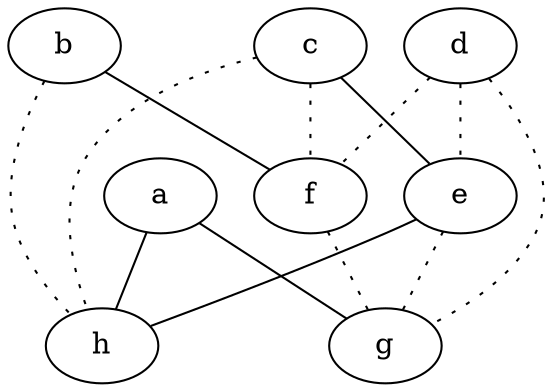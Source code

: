 graph {
a -- g;
a -- h;
b -- f;
b -- h [style=dotted];
c -- e;
c -- f [style=dotted];
c -- h [style=dotted];
d -- e [style=dotted];
d -- f [style=dotted];
d -- g [style=dotted];
e -- g [style=dotted];
e -- h;
f -- g [style=dotted];
}
